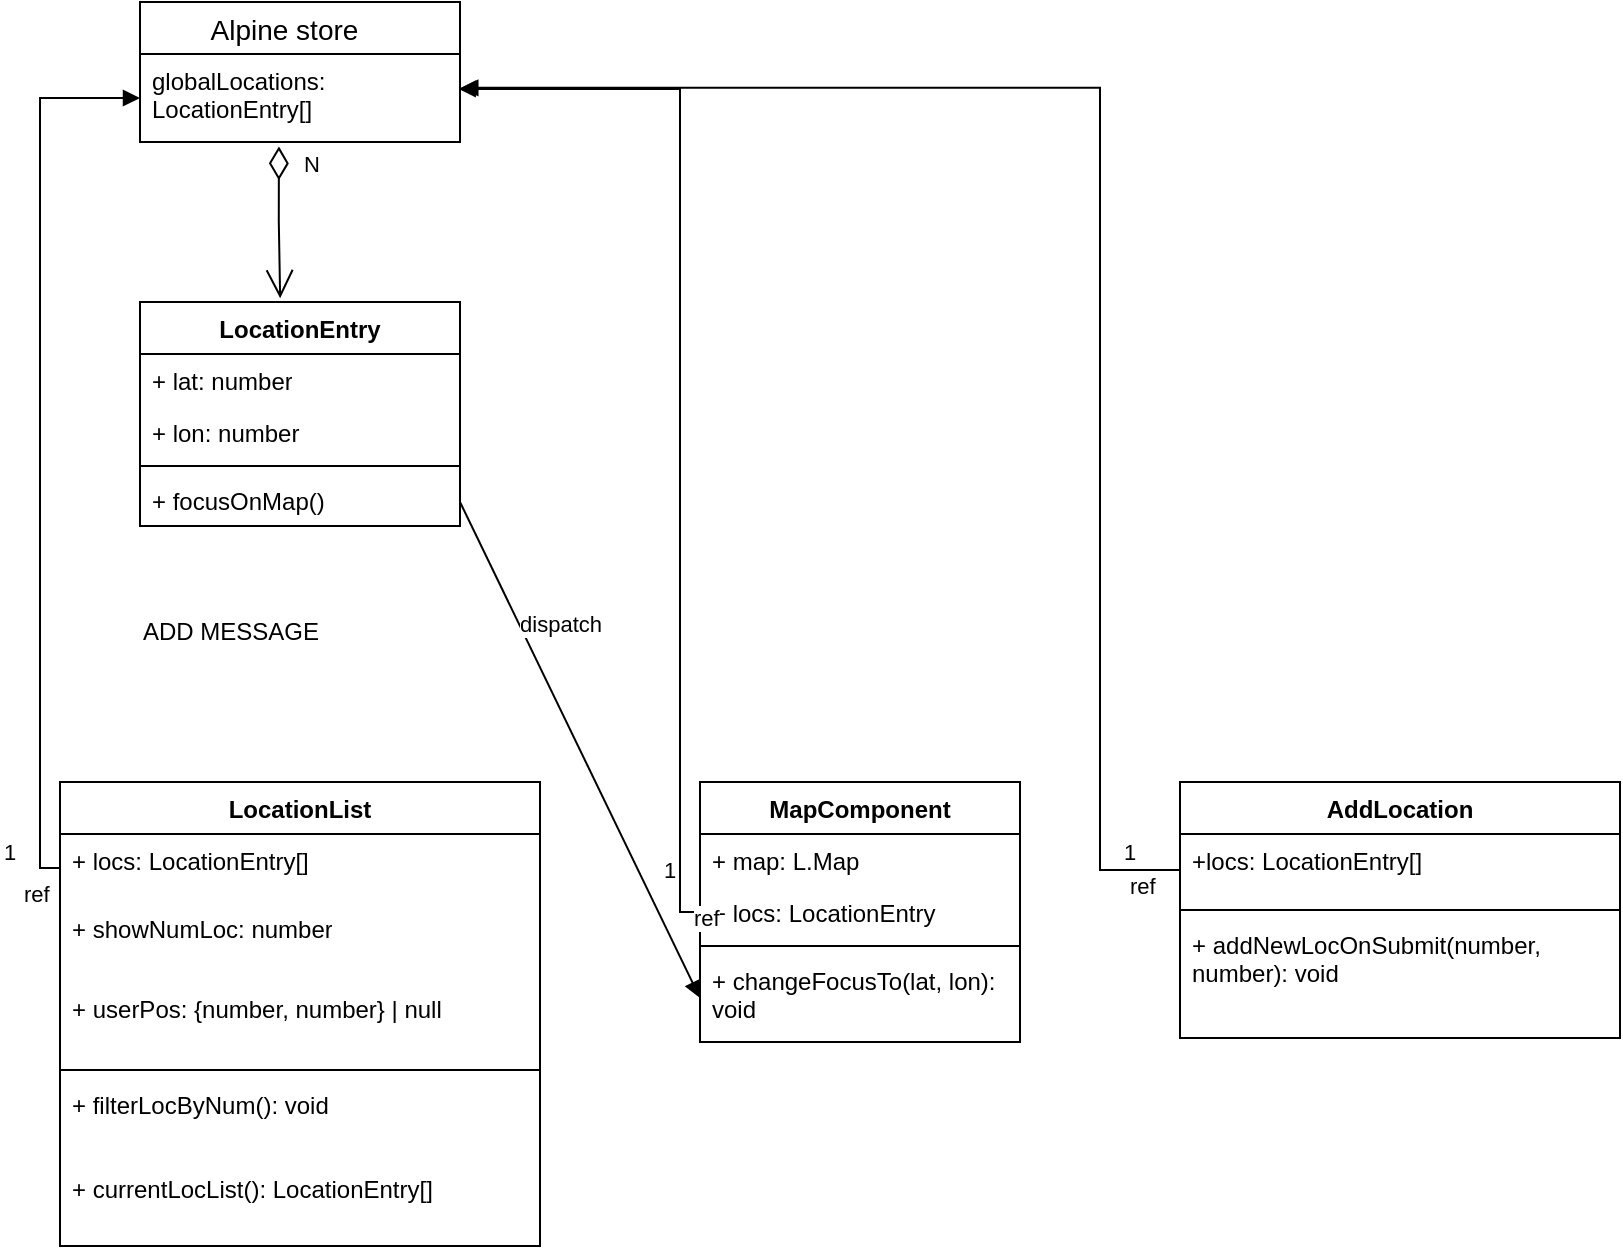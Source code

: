 <mxfile version="27.0.3">
  <diagram name="Page-1" id="tVTRK6FXASe0O5WApn0c">
    <mxGraphModel dx="1138" dy="634" grid="1" gridSize="10" guides="1" tooltips="1" connect="1" arrows="1" fold="1" page="1" pageScale="1" pageWidth="850" pageHeight="1100" math="0" shadow="0">
      <root>
        <mxCell id="0" />
        <mxCell id="1" parent="0" />
        <mxCell id="DicDr0sBEofZm_J8FAww-9" value="Alpine store    " style="swimlane;fontStyle=0;childLayout=stackLayout;horizontal=1;startSize=26;horizontalStack=0;resizeParent=1;resizeParentMax=0;resizeLast=0;collapsible=1;marginBottom=0;align=center;fontSize=14;" vertex="1" parent="1">
          <mxGeometry x="80" y="10" width="160" height="70" as="geometry" />
        </mxCell>
        <mxCell id="DicDr0sBEofZm_J8FAww-10" value="globalLocations: LocationEntry[]" style="text;strokeColor=none;fillColor=none;spacingLeft=4;spacingRight=4;overflow=hidden;rotatable=0;points=[[0,0.5],[1,0.5]];portConstraint=eastwest;fontSize=12;whiteSpace=wrap;html=1;" vertex="1" parent="DicDr0sBEofZm_J8FAww-9">
          <mxGeometry y="26" width="160" height="44" as="geometry" />
        </mxCell>
        <mxCell id="DicDr0sBEofZm_J8FAww-13" value="&lt;div&gt;LocationList&lt;/div&gt;" style="swimlane;fontStyle=1;align=center;verticalAlign=top;childLayout=stackLayout;horizontal=1;startSize=26;horizontalStack=0;resizeParent=1;resizeParentMax=0;resizeLast=0;collapsible=1;marginBottom=0;whiteSpace=wrap;html=1;" vertex="1" parent="1">
          <mxGeometry x="40" y="400" width="240" height="232" as="geometry" />
        </mxCell>
        <mxCell id="DicDr0sBEofZm_J8FAww-14" value="+ locs: LocationEntry[]&lt;span style=&quot;white-space: pre;&quot;&gt;&#x9;&lt;/span&gt;" style="text;strokeColor=none;fillColor=none;align=left;verticalAlign=top;spacingLeft=4;spacingRight=4;overflow=hidden;rotatable=0;points=[[0,0.5],[1,0.5]];portConstraint=eastwest;whiteSpace=wrap;html=1;" vertex="1" parent="DicDr0sBEofZm_J8FAww-13">
          <mxGeometry y="26" width="240" height="34" as="geometry" />
        </mxCell>
        <mxCell id="DicDr0sBEofZm_J8FAww-18" value="+ showNumLoc: number" style="text;strokeColor=none;fillColor=none;align=left;verticalAlign=top;spacingLeft=4;spacingRight=4;overflow=hidden;rotatable=0;points=[[0,0.5],[1,0.5]];portConstraint=eastwest;whiteSpace=wrap;html=1;" vertex="1" parent="DicDr0sBEofZm_J8FAww-13">
          <mxGeometry y="60" width="240" height="40" as="geometry" />
        </mxCell>
        <mxCell id="DicDr0sBEofZm_J8FAww-43" value="+ userPos: {number, number} | null" style="text;strokeColor=none;fillColor=none;align=left;verticalAlign=top;spacingLeft=4;spacingRight=4;overflow=hidden;rotatable=0;points=[[0,0.5],[1,0.5]];portConstraint=eastwest;whiteSpace=wrap;html=1;" vertex="1" parent="DicDr0sBEofZm_J8FAww-13">
          <mxGeometry y="100" width="240" height="40" as="geometry" />
        </mxCell>
        <mxCell id="DicDr0sBEofZm_J8FAww-15" value="" style="line;strokeWidth=1;fillColor=none;align=left;verticalAlign=middle;spacingTop=-1;spacingLeft=3;spacingRight=3;rotatable=0;labelPosition=right;points=[];portConstraint=eastwest;strokeColor=inherit;" vertex="1" parent="DicDr0sBEofZm_J8FAww-13">
          <mxGeometry y="140" width="240" height="8" as="geometry" />
        </mxCell>
        <mxCell id="DicDr0sBEofZm_J8FAww-16" value="&lt;div&gt;+ filterLocByNum(): void&lt;/div&gt;&lt;div&gt;&lt;br&gt;&lt;/div&gt;" style="text;strokeColor=none;fillColor=none;align=left;verticalAlign=top;spacingLeft=4;spacingRight=4;overflow=hidden;rotatable=0;points=[[0,0.5],[1,0.5]];portConstraint=eastwest;whiteSpace=wrap;html=1;" vertex="1" parent="DicDr0sBEofZm_J8FAww-13">
          <mxGeometry y="148" width="240" height="42" as="geometry" />
        </mxCell>
        <mxCell id="DicDr0sBEofZm_J8FAww-45" value="&lt;div&gt;+ currentLocList(): LocationEntry[]&lt;/div&gt;&lt;div&gt;&lt;br&gt;&lt;/div&gt;" style="text;strokeColor=none;fillColor=none;align=left;verticalAlign=top;spacingLeft=4;spacingRight=4;overflow=hidden;rotatable=0;points=[[0,0.5],[1,0.5]];portConstraint=eastwest;whiteSpace=wrap;html=1;" vertex="1" parent="DicDr0sBEofZm_J8FAww-13">
          <mxGeometry y="190" width="240" height="42" as="geometry" />
        </mxCell>
        <mxCell id="DicDr0sBEofZm_J8FAww-38" value="LocationEntry" style="swimlane;fontStyle=1;align=center;verticalAlign=top;childLayout=stackLayout;horizontal=1;startSize=26;horizontalStack=0;resizeParent=1;resizeParentMax=0;resizeLast=0;collapsible=1;marginBottom=0;whiteSpace=wrap;html=1;" vertex="1" parent="1">
          <mxGeometry x="80" y="160" width="160" height="112" as="geometry" />
        </mxCell>
        <mxCell id="DicDr0sBEofZm_J8FAww-39" value="+ lat: number" style="text;strokeColor=none;fillColor=none;align=left;verticalAlign=top;spacingLeft=4;spacingRight=4;overflow=hidden;rotatable=0;points=[[0,0.5],[1,0.5]];portConstraint=eastwest;whiteSpace=wrap;html=1;" vertex="1" parent="DicDr0sBEofZm_J8FAww-38">
          <mxGeometry y="26" width="160" height="26" as="geometry" />
        </mxCell>
        <mxCell id="DicDr0sBEofZm_J8FAww-42" value="+ lon: number" style="text;strokeColor=none;fillColor=none;align=left;verticalAlign=top;spacingLeft=4;spacingRight=4;overflow=hidden;rotatable=0;points=[[0,0.5],[1,0.5]];portConstraint=eastwest;whiteSpace=wrap;html=1;" vertex="1" parent="DicDr0sBEofZm_J8FAww-38">
          <mxGeometry y="52" width="160" height="26" as="geometry" />
        </mxCell>
        <mxCell id="DicDr0sBEofZm_J8FAww-40" value="" style="line;strokeWidth=1;fillColor=none;align=left;verticalAlign=middle;spacingTop=-1;spacingLeft=3;spacingRight=3;rotatable=0;labelPosition=right;points=[];portConstraint=eastwest;strokeColor=inherit;" vertex="1" parent="DicDr0sBEofZm_J8FAww-38">
          <mxGeometry y="78" width="160" height="8" as="geometry" />
        </mxCell>
        <mxCell id="DicDr0sBEofZm_J8FAww-41" value="+ focusOnMap()" style="text;strokeColor=none;fillColor=none;align=left;verticalAlign=top;spacingLeft=4;spacingRight=4;overflow=hidden;rotatable=0;points=[[0,0.5],[1,0.5]];portConstraint=eastwest;whiteSpace=wrap;html=1;" vertex="1" parent="DicDr0sBEofZm_J8FAww-38">
          <mxGeometry y="86" width="160" height="26" as="geometry" />
        </mxCell>
        <mxCell id="DicDr0sBEofZm_J8FAww-47" value="MapComponent" style="swimlane;fontStyle=1;align=center;verticalAlign=top;childLayout=stackLayout;horizontal=1;startSize=26;horizontalStack=0;resizeParent=1;resizeParentMax=0;resizeLast=0;collapsible=1;marginBottom=0;whiteSpace=wrap;html=1;" vertex="1" parent="1">
          <mxGeometry x="360" y="400" width="160" height="130" as="geometry" />
        </mxCell>
        <mxCell id="DicDr0sBEofZm_J8FAww-48" value="&lt;div&gt;+ map: L.Map&lt;/div&gt;" style="text;strokeColor=none;fillColor=none;align=left;verticalAlign=top;spacingLeft=4;spacingRight=4;overflow=hidden;rotatable=0;points=[[0,0.5],[1,0.5]];portConstraint=eastwest;whiteSpace=wrap;html=1;" vertex="1" parent="DicDr0sBEofZm_J8FAww-47">
          <mxGeometry y="26" width="160" height="26" as="geometry" />
        </mxCell>
        <mxCell id="DicDr0sBEofZm_J8FAww-57" value="&lt;div&gt;+ locs: LocationEntry&lt;/div&gt;" style="text;strokeColor=none;fillColor=none;align=left;verticalAlign=top;spacingLeft=4;spacingRight=4;overflow=hidden;rotatable=0;points=[[0,0.5],[1,0.5]];portConstraint=eastwest;whiteSpace=wrap;html=1;" vertex="1" parent="DicDr0sBEofZm_J8FAww-47">
          <mxGeometry y="52" width="160" height="26" as="geometry" />
        </mxCell>
        <mxCell id="DicDr0sBEofZm_J8FAww-49" value="" style="line;strokeWidth=1;fillColor=none;align=left;verticalAlign=middle;spacingTop=-1;spacingLeft=3;spacingRight=3;rotatable=0;labelPosition=right;points=[];portConstraint=eastwest;strokeColor=inherit;" vertex="1" parent="DicDr0sBEofZm_J8FAww-47">
          <mxGeometry y="78" width="160" height="8" as="geometry" />
        </mxCell>
        <mxCell id="DicDr0sBEofZm_J8FAww-50" value="+ changeFocusTo(lat, lon): void" style="text;strokeColor=none;fillColor=none;align=left;verticalAlign=top;spacingLeft=4;spacingRight=4;overflow=hidden;rotatable=0;points=[[0,0.5],[1,0.5]];portConstraint=eastwest;whiteSpace=wrap;html=1;" vertex="1" parent="DicDr0sBEofZm_J8FAww-47">
          <mxGeometry y="86" width="160" height="44" as="geometry" />
        </mxCell>
        <mxCell id="DicDr0sBEofZm_J8FAww-51" value="ADD MESSAGE" style="text;html=1;align=center;verticalAlign=middle;resizable=0;points=[];autosize=1;strokeColor=none;fillColor=none;" vertex="1" parent="1">
          <mxGeometry x="55" y="310" width="140" height="30" as="geometry" />
        </mxCell>
        <mxCell id="DicDr0sBEofZm_J8FAww-58" value="ref" style="endArrow=block;endFill=1;html=1;edgeStyle=orthogonalEdgeStyle;align=left;verticalAlign=top;rounded=0;exitX=0;exitY=0.5;exitDx=0;exitDy=0;entryX=0;entryY=0.5;entryDx=0;entryDy=0;" edge="1" parent="1" source="DicDr0sBEofZm_J8FAww-14" target="DicDr0sBEofZm_J8FAww-10">
          <mxGeometry x="-0.955" y="10" relative="1" as="geometry">
            <mxPoint x="320" y="280" as="sourcePoint" />
            <mxPoint x="480" y="280" as="targetPoint" />
            <mxPoint as="offset" />
          </mxGeometry>
        </mxCell>
        <mxCell id="DicDr0sBEofZm_J8FAww-59" value="1" style="edgeLabel;resizable=0;html=1;align=left;verticalAlign=bottom;" connectable="0" vertex="1" parent="DicDr0sBEofZm_J8FAww-58">
          <mxGeometry x="-1" relative="1" as="geometry">
            <mxPoint x="-30" as="offset" />
          </mxGeometry>
        </mxCell>
        <mxCell id="DicDr0sBEofZm_J8FAww-60" value="ref" style="endArrow=block;endFill=1;html=1;edgeStyle=orthogonalEdgeStyle;align=left;verticalAlign=top;rounded=0;exitX=0;exitY=0.5;exitDx=0;exitDy=0;entryX=0.996;entryY=0.397;entryDx=0;entryDy=0;entryPerimeter=0;" edge="1" parent="1" source="DicDr0sBEofZm_J8FAww-57" target="DicDr0sBEofZm_J8FAww-10">
          <mxGeometry x="-0.925" y="-5" relative="1" as="geometry">
            <mxPoint x="310" y="415" as="sourcePoint" />
            <mxPoint x="350" y="30" as="targetPoint" />
            <mxPoint as="offset" />
            <Array as="points">
              <mxPoint x="350" y="465" />
              <mxPoint x="350" y="54" />
            </Array>
          </mxGeometry>
        </mxCell>
        <mxCell id="DicDr0sBEofZm_J8FAww-61" value="1" style="edgeLabel;resizable=0;html=1;align=left;verticalAlign=bottom;" connectable="0" vertex="1" parent="DicDr0sBEofZm_J8FAww-60">
          <mxGeometry x="-1" relative="1" as="geometry">
            <mxPoint x="-20" y="-13" as="offset" />
          </mxGeometry>
        </mxCell>
        <mxCell id="DicDr0sBEofZm_J8FAww-65" value="AddLocation" style="swimlane;fontStyle=1;align=center;verticalAlign=top;childLayout=stackLayout;horizontal=1;startSize=26;horizontalStack=0;resizeParent=1;resizeParentMax=0;resizeLast=0;collapsible=1;marginBottom=0;whiteSpace=wrap;html=1;" vertex="1" parent="1">
          <mxGeometry x="600" y="400" width="220" height="128" as="geometry" />
        </mxCell>
        <mxCell id="DicDr0sBEofZm_J8FAww-71" value="+locs: LocationEntry[]" style="text;strokeColor=none;fillColor=none;align=left;verticalAlign=top;spacingLeft=4;spacingRight=4;overflow=hidden;rotatable=0;points=[[0,0.5],[1,0.5]];portConstraint=eastwest;whiteSpace=wrap;html=1;" vertex="1" parent="DicDr0sBEofZm_J8FAww-65">
          <mxGeometry y="26" width="220" height="34" as="geometry" />
        </mxCell>
        <mxCell id="DicDr0sBEofZm_J8FAww-67" value="" style="line;strokeWidth=1;fillColor=none;align=left;verticalAlign=middle;spacingTop=-1;spacingLeft=3;spacingRight=3;rotatable=0;labelPosition=right;points=[];portConstraint=eastwest;strokeColor=inherit;" vertex="1" parent="DicDr0sBEofZm_J8FAww-65">
          <mxGeometry y="60" width="220" height="8" as="geometry" />
        </mxCell>
        <mxCell id="DicDr0sBEofZm_J8FAww-68" value="&lt;div&gt;+ addNewLocOnSubmit(number, number): void&lt;/div&gt;" style="text;strokeColor=none;fillColor=none;align=left;verticalAlign=top;spacingLeft=4;spacingRight=4;overflow=hidden;rotatable=0;points=[[0,0.5],[1,0.5]];portConstraint=eastwest;whiteSpace=wrap;html=1;" vertex="1" parent="DicDr0sBEofZm_J8FAww-65">
          <mxGeometry y="68" width="220" height="60" as="geometry" />
        </mxCell>
        <mxCell id="DicDr0sBEofZm_J8FAww-69" value="ref" style="endArrow=block;endFill=1;html=1;edgeStyle=orthogonalEdgeStyle;align=left;verticalAlign=top;rounded=0;exitX=0;exitY=0.5;exitDx=0;exitDy=0;entryX=1.004;entryY=0.384;entryDx=0;entryDy=0;entryPerimeter=0;" edge="1" parent="1" source="DicDr0sBEofZm_J8FAww-71" target="DicDr0sBEofZm_J8FAww-10">
          <mxGeometry x="-0.925" y="-5" relative="1" as="geometry">
            <mxPoint x="651" y="322" as="sourcePoint" />
            <mxPoint x="530" y="-90" as="targetPoint" />
            <mxPoint as="offset" />
            <Array as="points">
              <mxPoint x="560" y="444" />
              <mxPoint x="560" y="53" />
            </Array>
          </mxGeometry>
        </mxCell>
        <mxCell id="DicDr0sBEofZm_J8FAww-70" value="1" style="edgeLabel;resizable=0;html=1;align=left;verticalAlign=bottom;" connectable="0" vertex="1" parent="DicDr0sBEofZm_J8FAww-69">
          <mxGeometry x="-1" relative="1" as="geometry">
            <mxPoint x="-30" as="offset" />
          </mxGeometry>
        </mxCell>
        <mxCell id="DicDr0sBEofZm_J8FAww-76" value="N" style="endArrow=open;html=1;endSize=12;startArrow=diamondThin;startSize=14;startFill=0;edgeStyle=orthogonalEdgeStyle;align=left;verticalAlign=bottom;rounded=0;exitX=0.434;exitY=1.05;exitDx=0;exitDy=0;exitPerimeter=0;entryX=0.438;entryY=-0.017;entryDx=0;entryDy=0;entryPerimeter=0;" edge="1" parent="1" source="DicDr0sBEofZm_J8FAww-10" target="DicDr0sBEofZm_J8FAww-38">
          <mxGeometry x="-0.535" y="11" relative="1" as="geometry">
            <mxPoint x="110" y="270" as="sourcePoint" />
            <mxPoint x="150" y="140" as="targetPoint" />
            <Array as="points">
              <mxPoint x="149" y="120" />
              <mxPoint x="150" y="120" />
            </Array>
            <mxPoint as="offset" />
          </mxGeometry>
        </mxCell>
        <mxCell id="DicDr0sBEofZm_J8FAww-77" value="dispatch" style="html=1;verticalAlign=bottom;endArrow=block;curved=0;rounded=0;entryX=0;entryY=0.5;entryDx=0;entryDy=0;" edge="1" parent="1" target="DicDr0sBEofZm_J8FAww-50">
          <mxGeometry x="-0.385" y="15" width="80" relative="1" as="geometry">
            <mxPoint x="240" y="260" as="sourcePoint" />
            <mxPoint x="320" y="260" as="targetPoint" />
            <mxPoint as="offset" />
          </mxGeometry>
        </mxCell>
      </root>
    </mxGraphModel>
  </diagram>
</mxfile>
